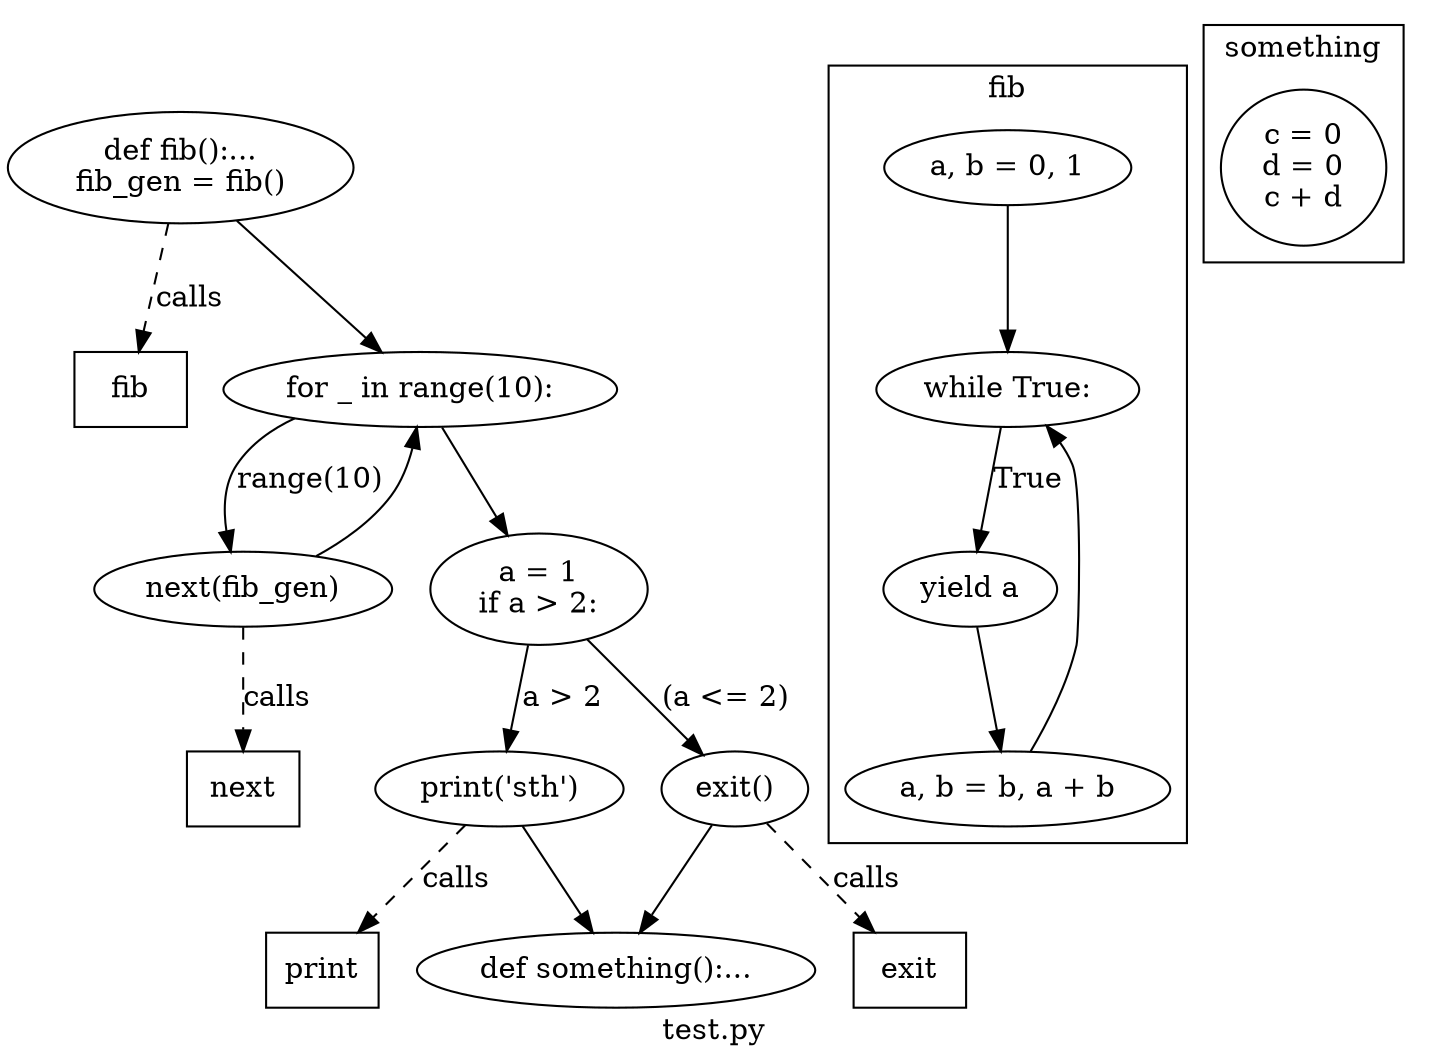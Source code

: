 digraph "clustertest.py" {
	graph [label="test.py"]
	1 [label="def fib():...
fib_gen = fib()
"]
	"1_calls" [label=fib shape=box]
	1 -> "1_calls" [label=calls style=dashed]
	9 [label="for _ in range(10):
"]
	10 [label="next(fib_gen)
"]
	"10_calls" [label=next shape=box]
	10 -> "10_calls" [label=calls style=dashed]
	10 -> 9 [label=""]
	9 -> 10 [label="range(10)"]
	11 [label="a = 1
if a > 2:
"]
	12 [label="print('sth')
"]
	"12_calls" [label=print shape=box]
	12 -> "12_calls" [label=calls style=dashed]
	13 [label="def something():...
"]
	12 -> 13 [label=""]
	11 -> 12 [label="a > 2"]
	14 [label="exit()
"]
	"14_calls" [label=exit shape=box]
	14 -> "14_calls" [label=calls style=dashed]
	14 -> 13 [label=""]
	11 -> 14 [label="(a <= 2)"]
	9 -> 11 [label=""]
	1 -> 9 [label=""]
	subgraph clusterfib {
		graph [label=fib]
		3 [label="a, b = 0, 1
"]
		4 [label="while True:
"]
		5 [label="yield a
"]
		7 [label="a, b = b, a + b
"]
		7 -> 4 [label=""]
		5 -> 7 [label=""]
		4 -> 5 [label=True]
		3 -> 4 [label=""]
	}
	subgraph clustersomething {
		graph [label=something]
		16 [label="c = 0
d = 0
c + d
"]
	}
}
